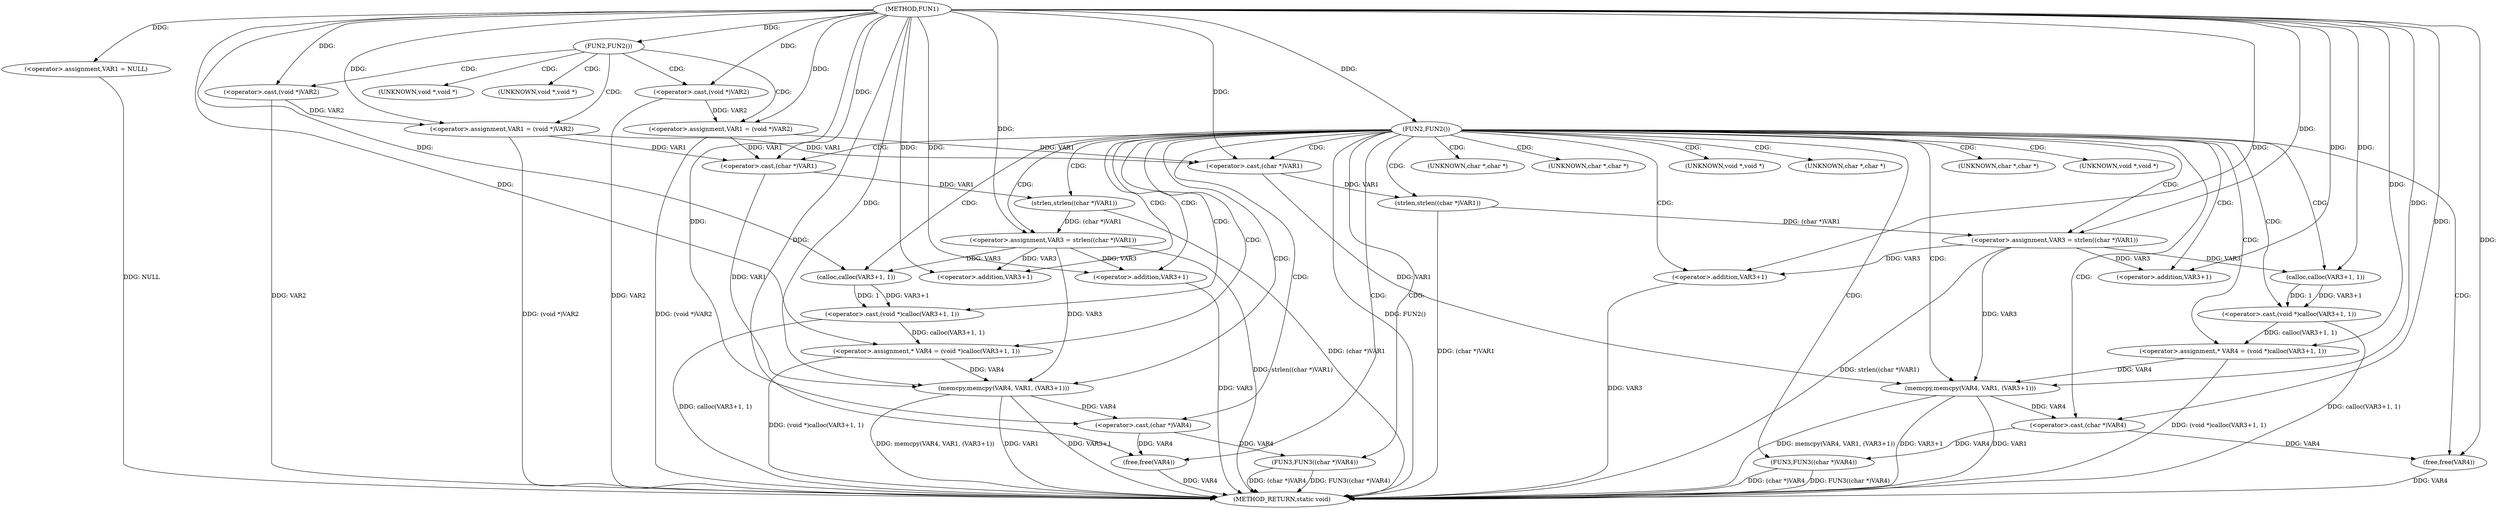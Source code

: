 digraph FUN1 {  
"1000100" [label = "(METHOD,FUN1)" ]
"1000186" [label = "(METHOD_RETURN,static void)" ]
"1000103" [label = "(<operator>.assignment,VAR1 = NULL)" ]
"1000107" [label = "(FUN2,FUN2())" ]
"1000109" [label = "(<operator>.assignment,VAR1 = (void *)VAR2)" ]
"1000111" [label = "(<operator>.cast,(void *)VAR2)" ]
"1000116" [label = "(<operator>.assignment,VAR1 = (void *)VAR2)" ]
"1000118" [label = "(<operator>.cast,(void *)VAR2)" ]
"1000122" [label = "(FUN2,FUN2())" ]
"1000126" [label = "(<operator>.assignment,VAR3 = strlen((char *)VAR1))" ]
"1000128" [label = "(strlen,strlen((char *)VAR1))" ]
"1000129" [label = "(<operator>.cast,(char *)VAR1)" ]
"1000133" [label = "(<operator>.assignment,* VAR4 = (void *)calloc(VAR3+1, 1))" ]
"1000135" [label = "(<operator>.cast,(void *)calloc(VAR3+1, 1))" ]
"1000137" [label = "(calloc,calloc(VAR3+1, 1))" ]
"1000138" [label = "(<operator>.addition,VAR3+1)" ]
"1000142" [label = "(memcpy,memcpy(VAR4, VAR1, (VAR3+1)))" ]
"1000145" [label = "(<operator>.addition,VAR3+1)" ]
"1000148" [label = "(FUN3,FUN3((char *)VAR4))" ]
"1000149" [label = "(<operator>.cast,(char *)VAR4)" ]
"1000152" [label = "(free,free(VAR4))" ]
"1000158" [label = "(<operator>.assignment,VAR3 = strlen((char *)VAR1))" ]
"1000160" [label = "(strlen,strlen((char *)VAR1))" ]
"1000161" [label = "(<operator>.cast,(char *)VAR1)" ]
"1000165" [label = "(<operator>.assignment,* VAR4 = (void *)calloc(VAR3+1, 1))" ]
"1000167" [label = "(<operator>.cast,(void *)calloc(VAR3+1, 1))" ]
"1000169" [label = "(calloc,calloc(VAR3+1, 1))" ]
"1000170" [label = "(<operator>.addition,VAR3+1)" ]
"1000174" [label = "(memcpy,memcpy(VAR4, VAR1, (VAR3+1)))" ]
"1000177" [label = "(<operator>.addition,VAR3+1)" ]
"1000180" [label = "(FUN3,FUN3((char *)VAR4))" ]
"1000181" [label = "(<operator>.cast,(char *)VAR4)" ]
"1000184" [label = "(free,free(VAR4))" ]
"1000112" [label = "(UNKNOWN,void *,void *)" ]
"1000119" [label = "(UNKNOWN,void *,void *)" ]
"1000130" [label = "(UNKNOWN,char *,char *)" ]
"1000136" [label = "(UNKNOWN,void *,void *)" ]
"1000150" [label = "(UNKNOWN,char *,char *)" ]
"1000162" [label = "(UNKNOWN,char *,char *)" ]
"1000168" [label = "(UNKNOWN,void *,void *)" ]
"1000182" [label = "(UNKNOWN,char *,char *)" ]
  "1000177" -> "1000186"  [ label = "DDG: VAR3"] 
  "1000142" -> "1000186"  [ label = "DDG: memcpy(VAR4, VAR1, (VAR3+1))"] 
  "1000184" -> "1000186"  [ label = "DDG: VAR4"] 
  "1000167" -> "1000186"  [ label = "DDG: calloc(VAR3+1, 1)"] 
  "1000103" -> "1000186"  [ label = "DDG: NULL"] 
  "1000158" -> "1000186"  [ label = "DDG: strlen((char *)VAR1)"] 
  "1000180" -> "1000186"  [ label = "DDG: (char *)VAR4"] 
  "1000180" -> "1000186"  [ label = "DDG: FUN3((char *)VAR4)"] 
  "1000152" -> "1000186"  [ label = "DDG: VAR4"] 
  "1000116" -> "1000186"  [ label = "DDG: (void *)VAR2"] 
  "1000174" -> "1000186"  [ label = "DDG: VAR3+1"] 
  "1000126" -> "1000186"  [ label = "DDG: strlen((char *)VAR1)"] 
  "1000145" -> "1000186"  [ label = "DDG: VAR3"] 
  "1000128" -> "1000186"  [ label = "DDG: (char *)VAR1"] 
  "1000142" -> "1000186"  [ label = "DDG: VAR1"] 
  "1000165" -> "1000186"  [ label = "DDG: (void *)calloc(VAR3+1, 1)"] 
  "1000148" -> "1000186"  [ label = "DDG: (char *)VAR4"] 
  "1000148" -> "1000186"  [ label = "DDG: FUN3((char *)VAR4)"] 
  "1000174" -> "1000186"  [ label = "DDG: VAR1"] 
  "1000133" -> "1000186"  [ label = "DDG: (void *)calloc(VAR3+1, 1)"] 
  "1000111" -> "1000186"  [ label = "DDG: VAR2"] 
  "1000118" -> "1000186"  [ label = "DDG: VAR2"] 
  "1000122" -> "1000186"  [ label = "DDG: FUN2()"] 
  "1000142" -> "1000186"  [ label = "DDG: VAR3+1"] 
  "1000109" -> "1000186"  [ label = "DDG: (void *)VAR2"] 
  "1000160" -> "1000186"  [ label = "DDG: (char *)VAR1"] 
  "1000174" -> "1000186"  [ label = "DDG: memcpy(VAR4, VAR1, (VAR3+1))"] 
  "1000135" -> "1000186"  [ label = "DDG: calloc(VAR3+1, 1)"] 
  "1000100" -> "1000103"  [ label = "DDG: "] 
  "1000100" -> "1000107"  [ label = "DDG: "] 
  "1000111" -> "1000109"  [ label = "DDG: VAR2"] 
  "1000100" -> "1000109"  [ label = "DDG: "] 
  "1000100" -> "1000111"  [ label = "DDG: "] 
  "1000118" -> "1000116"  [ label = "DDG: VAR2"] 
  "1000100" -> "1000116"  [ label = "DDG: "] 
  "1000100" -> "1000118"  [ label = "DDG: "] 
  "1000100" -> "1000122"  [ label = "DDG: "] 
  "1000128" -> "1000126"  [ label = "DDG: (char *)VAR1"] 
  "1000100" -> "1000126"  [ label = "DDG: "] 
  "1000129" -> "1000128"  [ label = "DDG: VAR1"] 
  "1000116" -> "1000129"  [ label = "DDG: VAR1"] 
  "1000109" -> "1000129"  [ label = "DDG: VAR1"] 
  "1000100" -> "1000129"  [ label = "DDG: "] 
  "1000135" -> "1000133"  [ label = "DDG: calloc(VAR3+1, 1)"] 
  "1000100" -> "1000133"  [ label = "DDG: "] 
  "1000137" -> "1000135"  [ label = "DDG: VAR3+1"] 
  "1000137" -> "1000135"  [ label = "DDG: 1"] 
  "1000126" -> "1000137"  [ label = "DDG: VAR3"] 
  "1000100" -> "1000137"  [ label = "DDG: "] 
  "1000126" -> "1000138"  [ label = "DDG: VAR3"] 
  "1000100" -> "1000138"  [ label = "DDG: "] 
  "1000133" -> "1000142"  [ label = "DDG: VAR4"] 
  "1000100" -> "1000142"  [ label = "DDG: "] 
  "1000129" -> "1000142"  [ label = "DDG: VAR1"] 
  "1000126" -> "1000142"  [ label = "DDG: VAR3"] 
  "1000100" -> "1000145"  [ label = "DDG: "] 
  "1000126" -> "1000145"  [ label = "DDG: VAR3"] 
  "1000149" -> "1000148"  [ label = "DDG: VAR4"] 
  "1000142" -> "1000149"  [ label = "DDG: VAR4"] 
  "1000100" -> "1000149"  [ label = "DDG: "] 
  "1000149" -> "1000152"  [ label = "DDG: VAR4"] 
  "1000100" -> "1000152"  [ label = "DDG: "] 
  "1000160" -> "1000158"  [ label = "DDG: (char *)VAR1"] 
  "1000100" -> "1000158"  [ label = "DDG: "] 
  "1000161" -> "1000160"  [ label = "DDG: VAR1"] 
  "1000116" -> "1000161"  [ label = "DDG: VAR1"] 
  "1000109" -> "1000161"  [ label = "DDG: VAR1"] 
  "1000100" -> "1000161"  [ label = "DDG: "] 
  "1000167" -> "1000165"  [ label = "DDG: calloc(VAR3+1, 1)"] 
  "1000100" -> "1000165"  [ label = "DDG: "] 
  "1000169" -> "1000167"  [ label = "DDG: VAR3+1"] 
  "1000169" -> "1000167"  [ label = "DDG: 1"] 
  "1000158" -> "1000169"  [ label = "DDG: VAR3"] 
  "1000100" -> "1000169"  [ label = "DDG: "] 
  "1000158" -> "1000170"  [ label = "DDG: VAR3"] 
  "1000100" -> "1000170"  [ label = "DDG: "] 
  "1000165" -> "1000174"  [ label = "DDG: VAR4"] 
  "1000100" -> "1000174"  [ label = "DDG: "] 
  "1000161" -> "1000174"  [ label = "DDG: VAR1"] 
  "1000158" -> "1000174"  [ label = "DDG: VAR3"] 
  "1000100" -> "1000177"  [ label = "DDG: "] 
  "1000158" -> "1000177"  [ label = "DDG: VAR3"] 
  "1000181" -> "1000180"  [ label = "DDG: VAR4"] 
  "1000174" -> "1000181"  [ label = "DDG: VAR4"] 
  "1000100" -> "1000181"  [ label = "DDG: "] 
  "1000181" -> "1000184"  [ label = "DDG: VAR4"] 
  "1000100" -> "1000184"  [ label = "DDG: "] 
  "1000107" -> "1000109"  [ label = "CDG: "] 
  "1000107" -> "1000119"  [ label = "CDG: "] 
  "1000107" -> "1000118"  [ label = "CDG: "] 
  "1000107" -> "1000112"  [ label = "CDG: "] 
  "1000107" -> "1000116"  [ label = "CDG: "] 
  "1000107" -> "1000111"  [ label = "CDG: "] 
  "1000122" -> "1000174"  [ label = "CDG: "] 
  "1000122" -> "1000142"  [ label = "CDG: "] 
  "1000122" -> "1000128"  [ label = "CDG: "] 
  "1000122" -> "1000161"  [ label = "CDG: "] 
  "1000122" -> "1000182"  [ label = "CDG: "] 
  "1000122" -> "1000152"  [ label = "CDG: "] 
  "1000122" -> "1000150"  [ label = "CDG: "] 
  "1000122" -> "1000135"  [ label = "CDG: "] 
  "1000122" -> "1000180"  [ label = "CDG: "] 
  "1000122" -> "1000148"  [ label = "CDG: "] 
  "1000122" -> "1000133"  [ label = "CDG: "] 
  "1000122" -> "1000136"  [ label = "CDG: "] 
  "1000122" -> "1000165"  [ label = "CDG: "] 
  "1000122" -> "1000149"  [ label = "CDG: "] 
  "1000122" -> "1000169"  [ label = "CDG: "] 
  "1000122" -> "1000168"  [ label = "CDG: "] 
  "1000122" -> "1000167"  [ label = "CDG: "] 
  "1000122" -> "1000158"  [ label = "CDG: "] 
  "1000122" -> "1000126"  [ label = "CDG: "] 
  "1000122" -> "1000137"  [ label = "CDG: "] 
  "1000122" -> "1000129"  [ label = "CDG: "] 
  "1000122" -> "1000145"  [ label = "CDG: "] 
  "1000122" -> "1000160"  [ label = "CDG: "] 
  "1000122" -> "1000170"  [ label = "CDG: "] 
  "1000122" -> "1000184"  [ label = "CDG: "] 
  "1000122" -> "1000130"  [ label = "CDG: "] 
  "1000122" -> "1000177"  [ label = "CDG: "] 
  "1000122" -> "1000162"  [ label = "CDG: "] 
  "1000122" -> "1000138"  [ label = "CDG: "] 
  "1000122" -> "1000181"  [ label = "CDG: "] 
}

